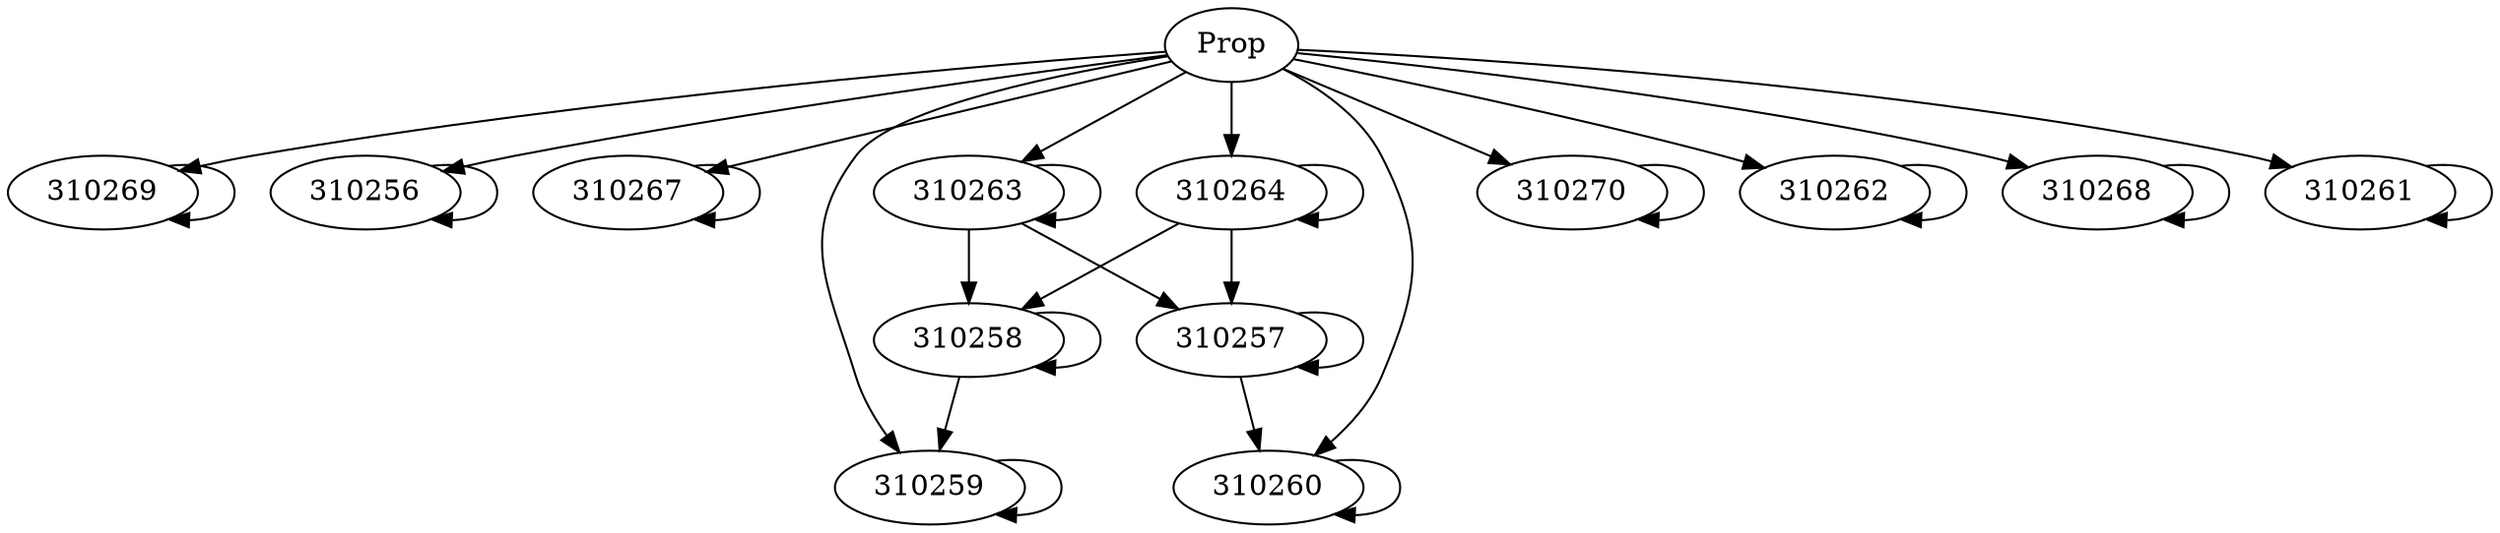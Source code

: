 // Induction Graph of ./tests/6s271rb079
digraph{
  Prop -> 310269
  Prop -> 310256
  Prop -> 310267
  Prop -> 310259
  Prop -> 310270
  Prop -> 310260
  Prop -> 310262
  Prop -> 310264
  Prop -> 310268
  Prop -> 310263
  Prop -> 310261
  310269 -> 310269
  310256 -> 310256
  310267 -> 310267
  310259 -> 310259
  310270 -> 310270
  310260 -> 310260
  310262 -> 310262
  310264 -> 310257
  310264 -> 310264
  310264 -> 310258
  310268 -> 310268
  310263 -> 310257
  310263 -> 310263
  310263 -> 310258
  310261 -> 310261
  310257 -> 310257
  310257 -> 310260
  310258 -> 310259
  310258 -> 310258
}